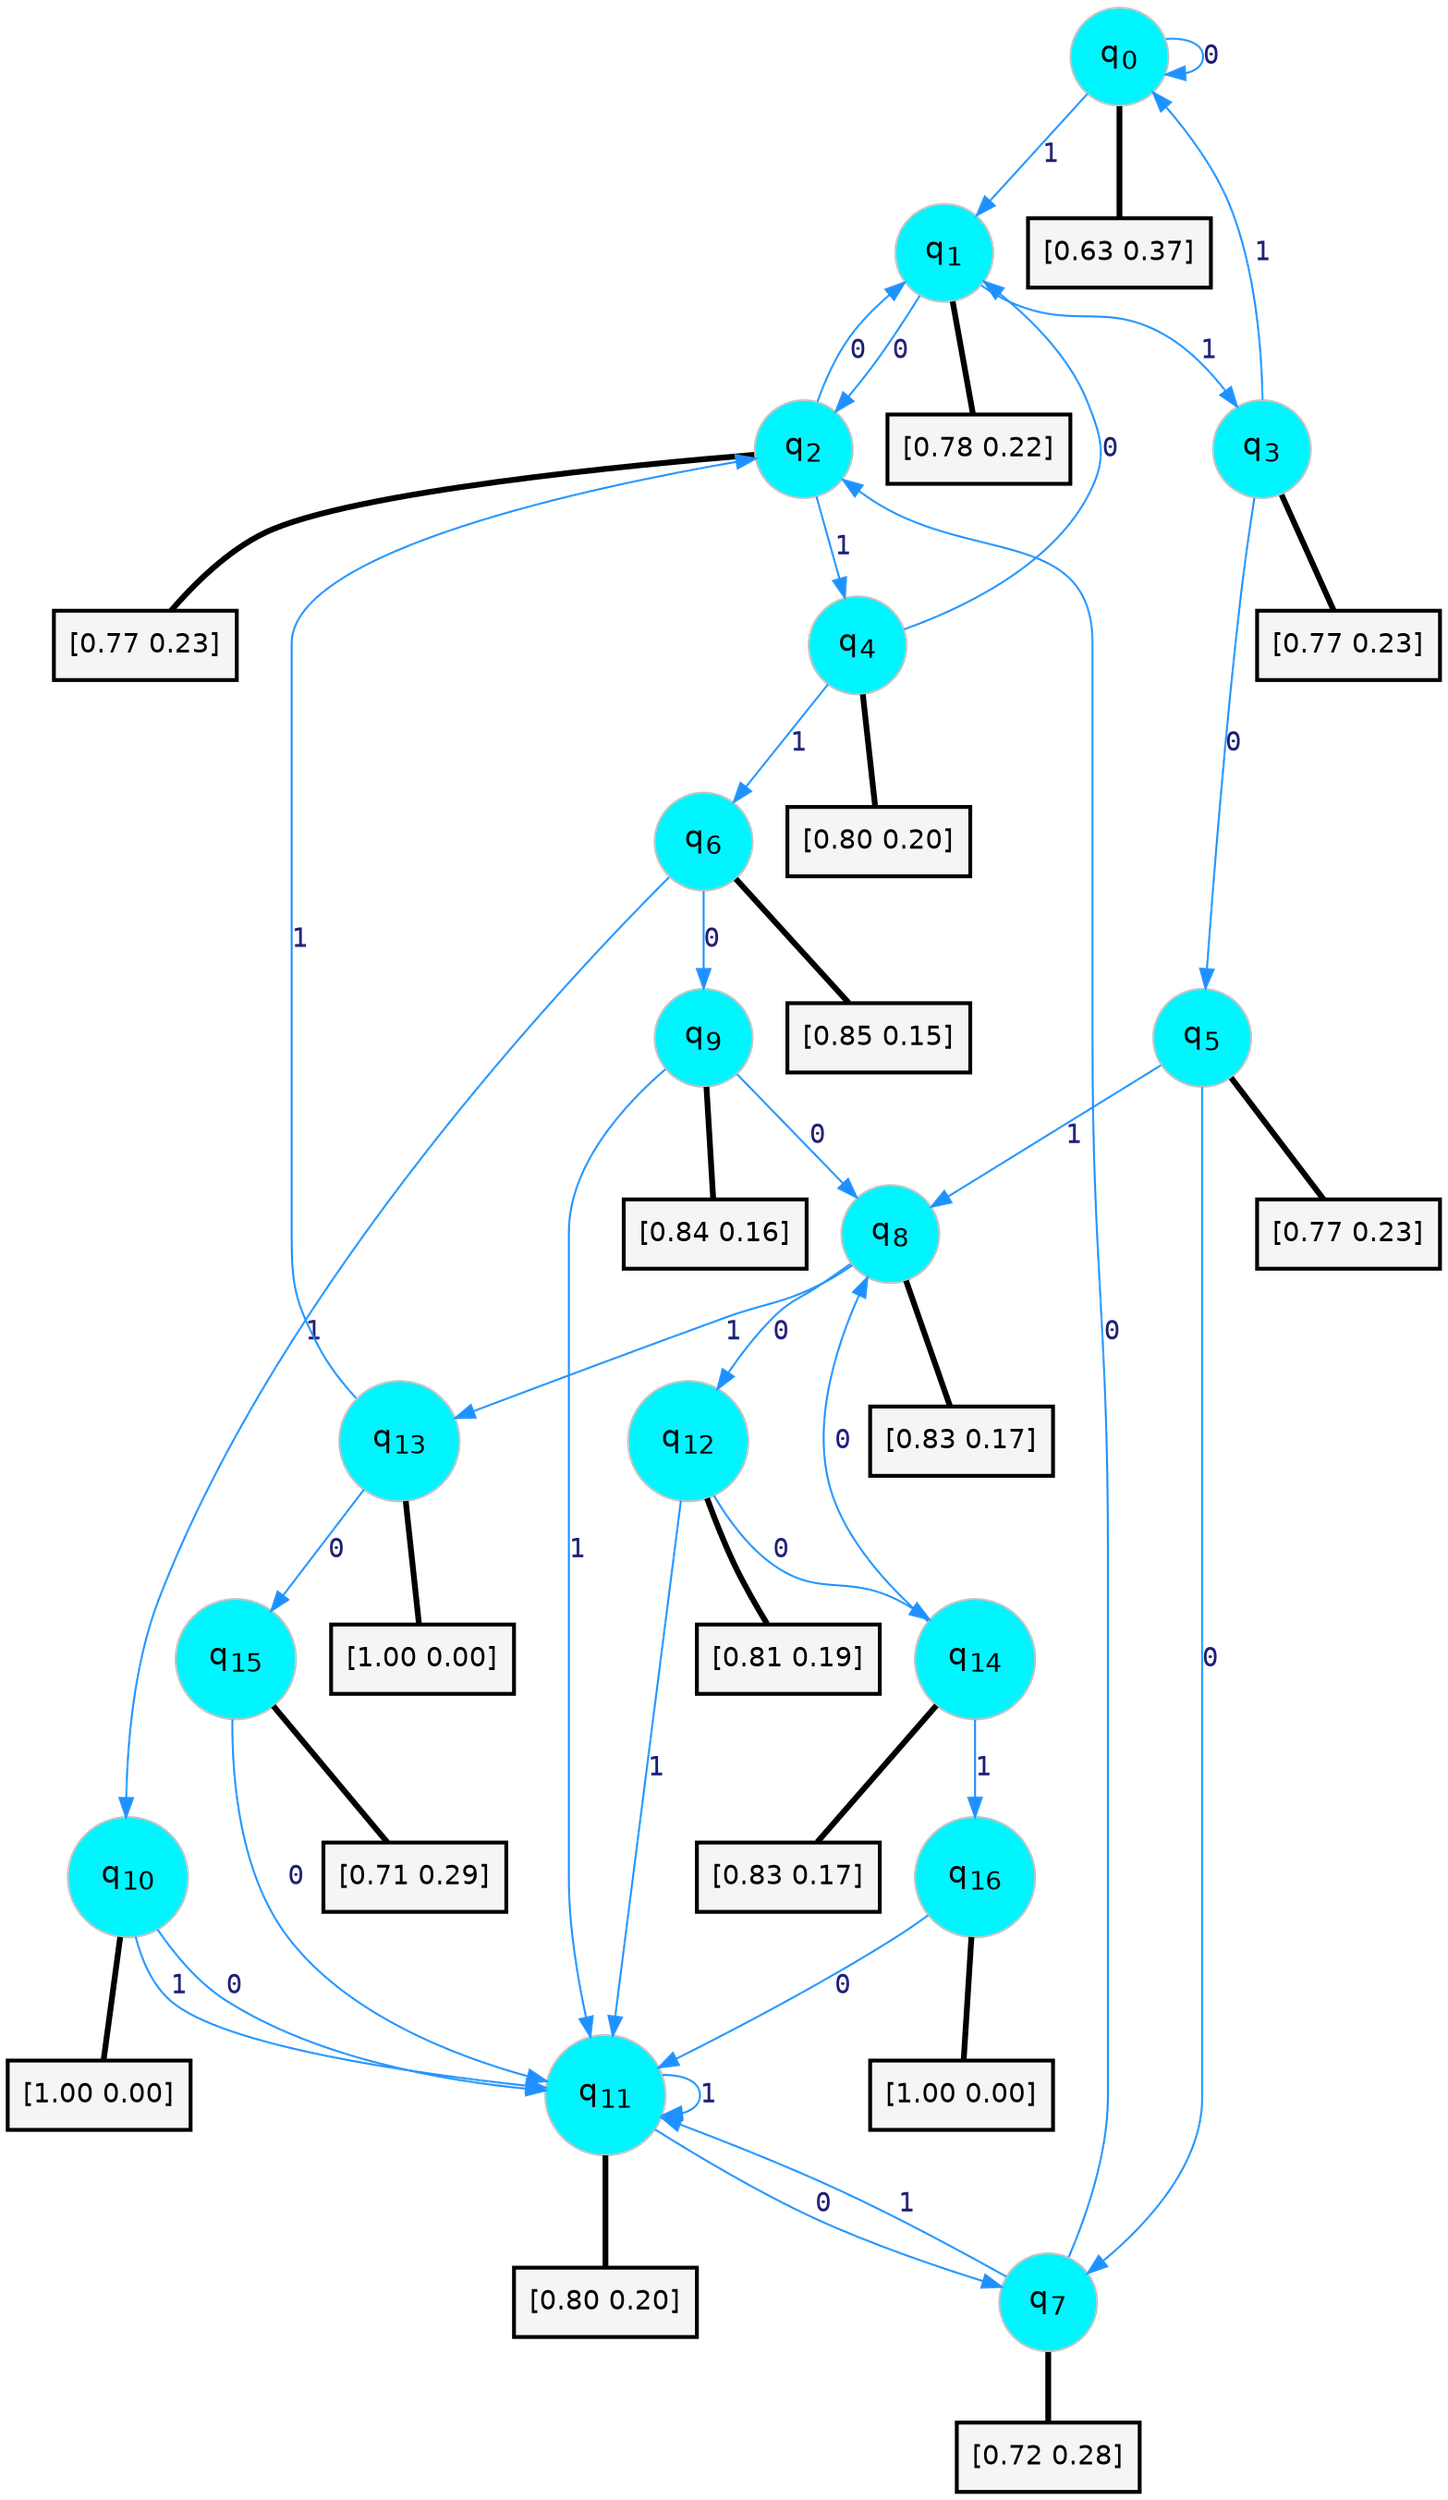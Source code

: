 digraph G {
graph [
bgcolor=transparent, dpi=300, rankdir=TD, size="40,25"];
node [
color=gray, fillcolor=turquoise1, fontcolor=black, fontname=Helvetica, fontsize=16, fontweight=bold, shape=circle, style=filled];
edge [
arrowsize=1, color=dodgerblue1, fontcolor=midnightblue, fontname=courier, fontweight=bold, penwidth=1, style=solid, weight=20];
0[label=<q<SUB>0</SUB>>];
1[label=<q<SUB>1</SUB>>];
2[label=<q<SUB>2</SUB>>];
3[label=<q<SUB>3</SUB>>];
4[label=<q<SUB>4</SUB>>];
5[label=<q<SUB>5</SUB>>];
6[label=<q<SUB>6</SUB>>];
7[label=<q<SUB>7</SUB>>];
8[label=<q<SUB>8</SUB>>];
9[label=<q<SUB>9</SUB>>];
10[label=<q<SUB>10</SUB>>];
11[label=<q<SUB>11</SUB>>];
12[label=<q<SUB>12</SUB>>];
13[label=<q<SUB>13</SUB>>];
14[label=<q<SUB>14</SUB>>];
15[label=<q<SUB>15</SUB>>];
16[label=<q<SUB>16</SUB>>];
17[label="[0.63 0.37]", shape=box,fontcolor=black, fontname=Helvetica, fontsize=14, penwidth=2, fillcolor=whitesmoke,color=black];
18[label="[0.78 0.22]", shape=box,fontcolor=black, fontname=Helvetica, fontsize=14, penwidth=2, fillcolor=whitesmoke,color=black];
19[label="[0.77 0.23]", shape=box,fontcolor=black, fontname=Helvetica, fontsize=14, penwidth=2, fillcolor=whitesmoke,color=black];
20[label="[0.77 0.23]", shape=box,fontcolor=black, fontname=Helvetica, fontsize=14, penwidth=2, fillcolor=whitesmoke,color=black];
21[label="[0.80 0.20]", shape=box,fontcolor=black, fontname=Helvetica, fontsize=14, penwidth=2, fillcolor=whitesmoke,color=black];
22[label="[0.77 0.23]", shape=box,fontcolor=black, fontname=Helvetica, fontsize=14, penwidth=2, fillcolor=whitesmoke,color=black];
23[label="[0.85 0.15]", shape=box,fontcolor=black, fontname=Helvetica, fontsize=14, penwidth=2, fillcolor=whitesmoke,color=black];
24[label="[0.72 0.28]", shape=box,fontcolor=black, fontname=Helvetica, fontsize=14, penwidth=2, fillcolor=whitesmoke,color=black];
25[label="[0.83 0.17]", shape=box,fontcolor=black, fontname=Helvetica, fontsize=14, penwidth=2, fillcolor=whitesmoke,color=black];
26[label="[0.84 0.16]", shape=box,fontcolor=black, fontname=Helvetica, fontsize=14, penwidth=2, fillcolor=whitesmoke,color=black];
27[label="[1.00 0.00]", shape=box,fontcolor=black, fontname=Helvetica, fontsize=14, penwidth=2, fillcolor=whitesmoke,color=black];
28[label="[0.80 0.20]", shape=box,fontcolor=black, fontname=Helvetica, fontsize=14, penwidth=2, fillcolor=whitesmoke,color=black];
29[label="[0.81 0.19]", shape=box,fontcolor=black, fontname=Helvetica, fontsize=14, penwidth=2, fillcolor=whitesmoke,color=black];
30[label="[1.00 0.00]", shape=box,fontcolor=black, fontname=Helvetica, fontsize=14, penwidth=2, fillcolor=whitesmoke,color=black];
31[label="[0.83 0.17]", shape=box,fontcolor=black, fontname=Helvetica, fontsize=14, penwidth=2, fillcolor=whitesmoke,color=black];
32[label="[0.71 0.29]", shape=box,fontcolor=black, fontname=Helvetica, fontsize=14, penwidth=2, fillcolor=whitesmoke,color=black];
33[label="[1.00 0.00]", shape=box,fontcolor=black, fontname=Helvetica, fontsize=14, penwidth=2, fillcolor=whitesmoke,color=black];
0->0 [label=0];
0->1 [label=1];
0->17 [arrowhead=none, penwidth=3,color=black];
1->2 [label=0];
1->3 [label=1];
1->18 [arrowhead=none, penwidth=3,color=black];
2->1 [label=0];
2->4 [label=1];
2->19 [arrowhead=none, penwidth=3,color=black];
3->5 [label=0];
3->0 [label=1];
3->20 [arrowhead=none, penwidth=3,color=black];
4->1 [label=0];
4->6 [label=1];
4->21 [arrowhead=none, penwidth=3,color=black];
5->7 [label=0];
5->8 [label=1];
5->22 [arrowhead=none, penwidth=3,color=black];
6->9 [label=0];
6->10 [label=1];
6->23 [arrowhead=none, penwidth=3,color=black];
7->2 [label=0];
7->11 [label=1];
7->24 [arrowhead=none, penwidth=3,color=black];
8->12 [label=0];
8->13 [label=1];
8->25 [arrowhead=none, penwidth=3,color=black];
9->8 [label=0];
9->11 [label=1];
9->26 [arrowhead=none, penwidth=3,color=black];
10->11 [label=0];
10->11 [label=1];
10->27 [arrowhead=none, penwidth=3,color=black];
11->7 [label=0];
11->11 [label=1];
11->28 [arrowhead=none, penwidth=3,color=black];
12->14 [label=0];
12->11 [label=1];
12->29 [arrowhead=none, penwidth=3,color=black];
13->15 [label=0];
13->2 [label=1];
13->30 [arrowhead=none, penwidth=3,color=black];
14->8 [label=0];
14->16 [label=1];
14->31 [arrowhead=none, penwidth=3,color=black];
15->11 [label=0];
15->32 [arrowhead=none, penwidth=3,color=black];
16->11 [label=0];
16->33 [arrowhead=none, penwidth=3,color=black];
}

